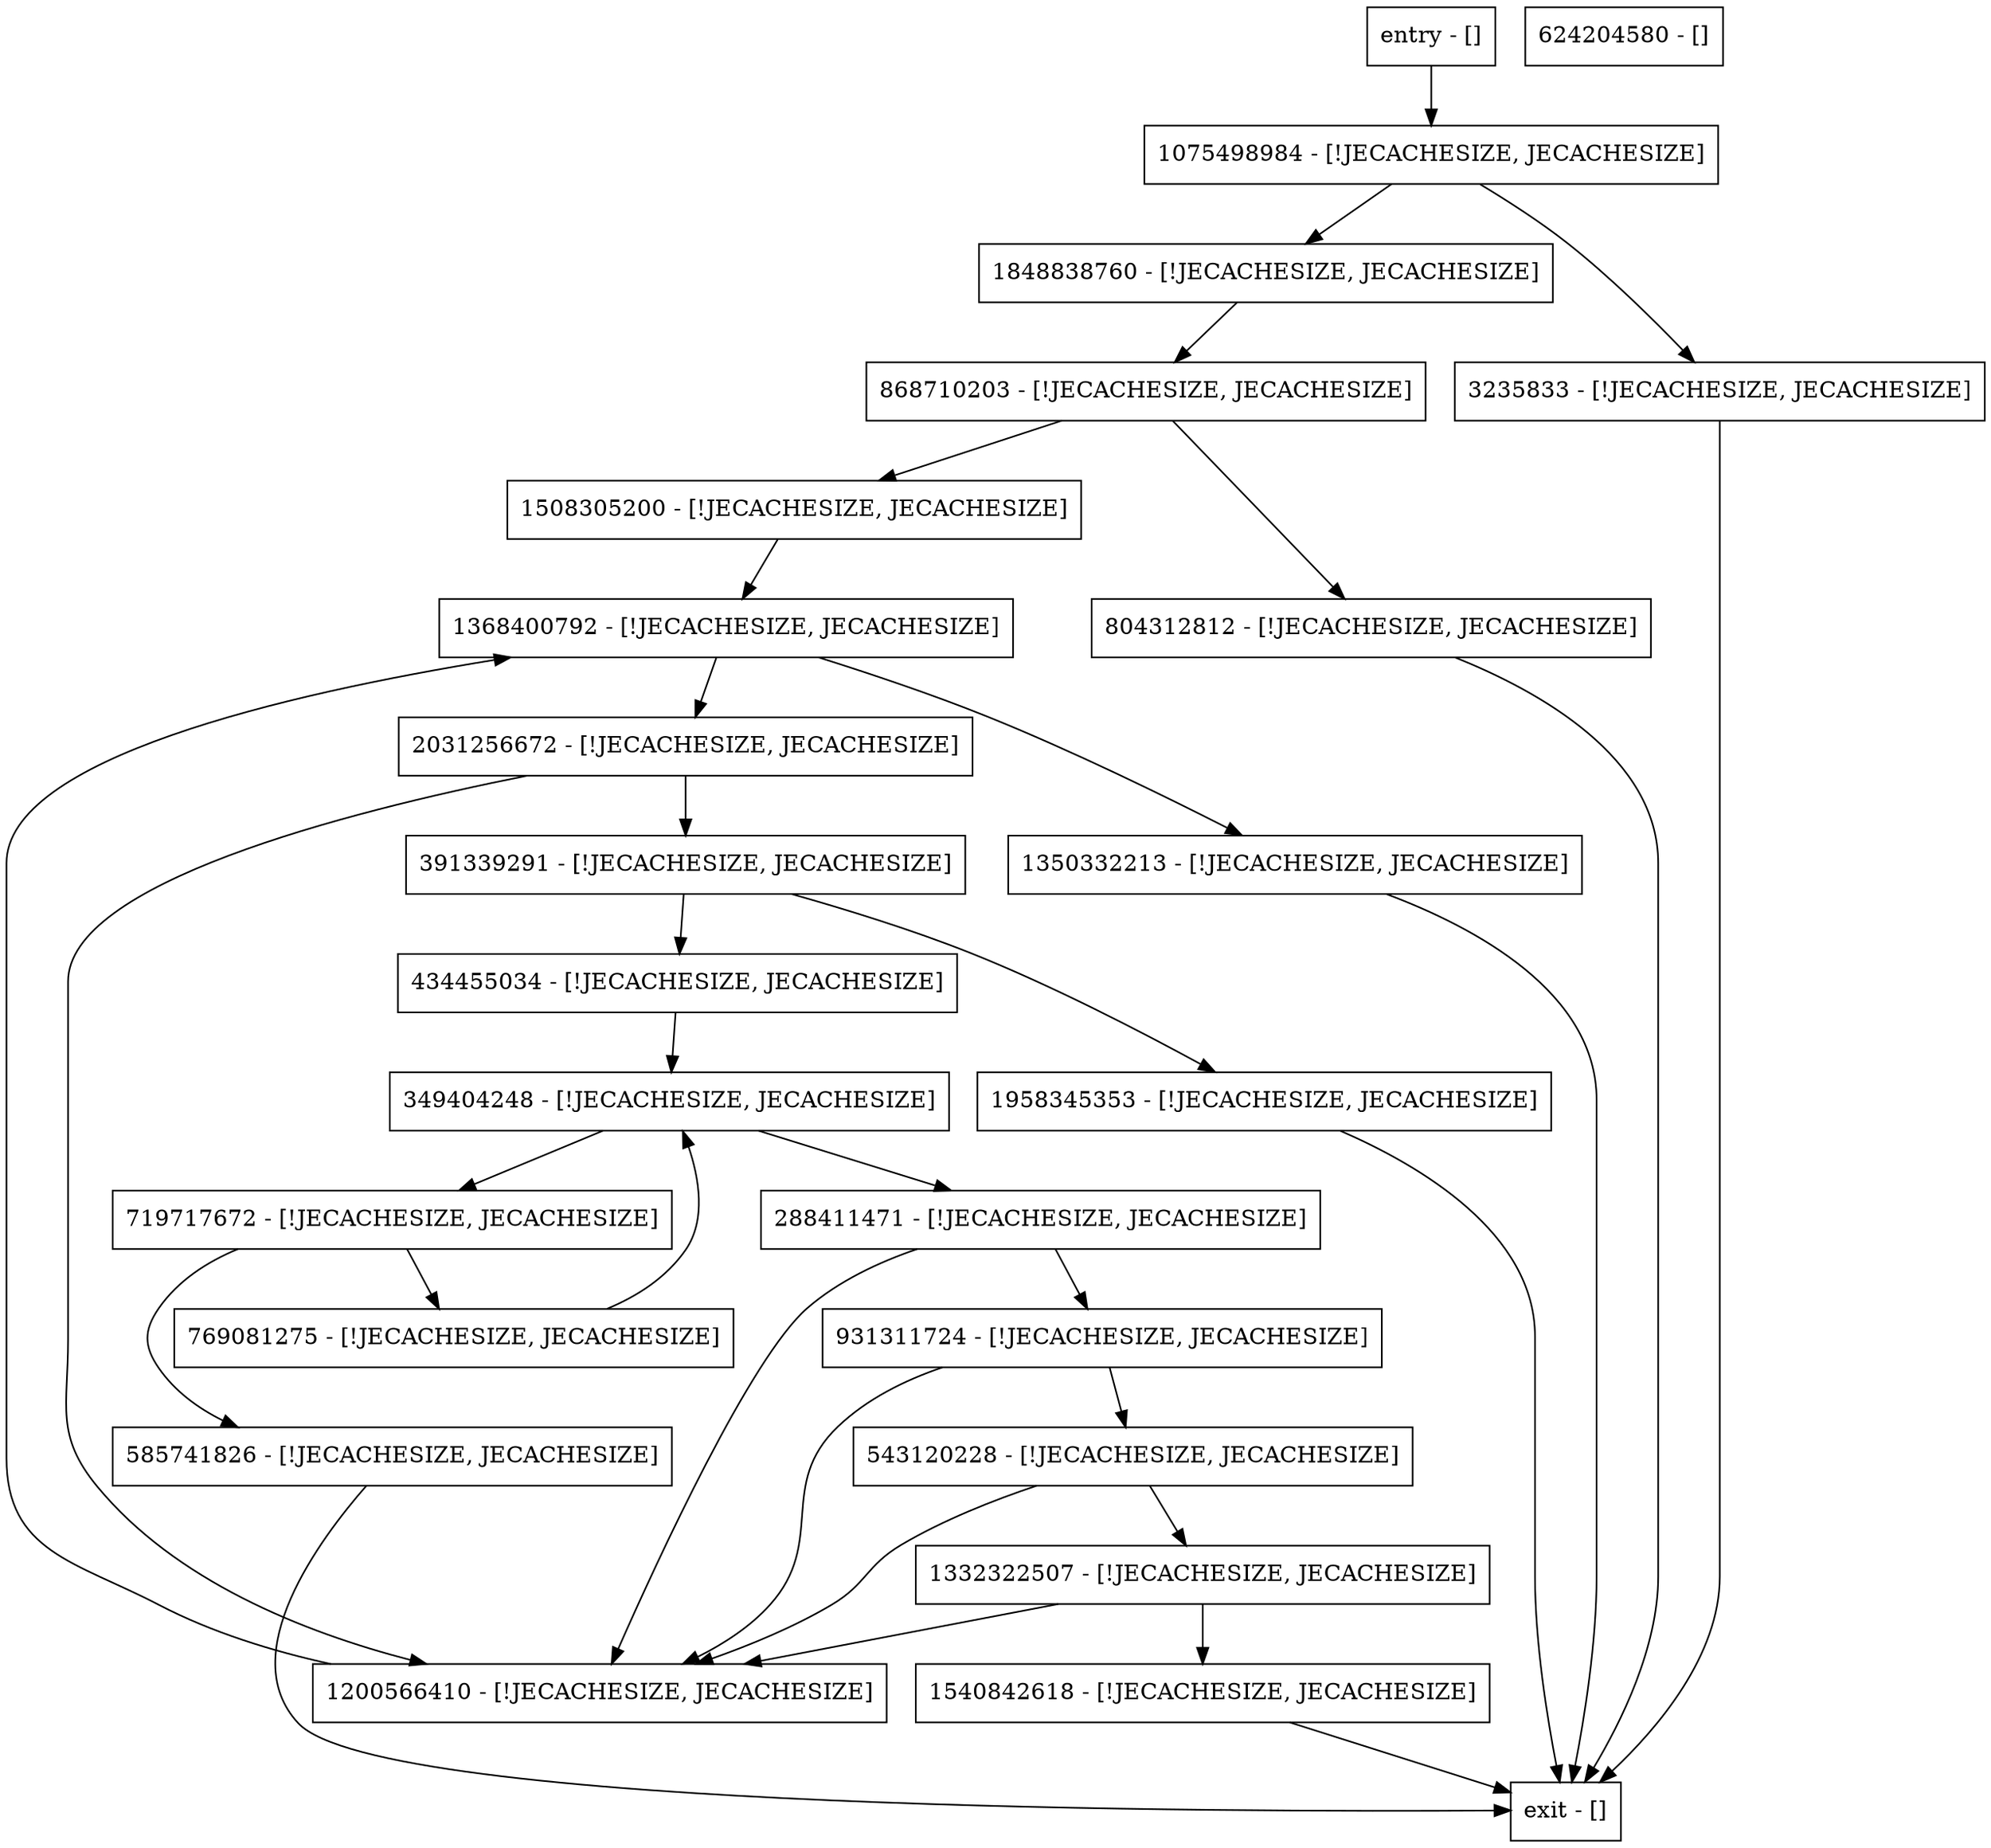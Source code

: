digraph hasCycleInternal {
node [shape=record];
804312812 [label="804312812 - [!JECACHESIZE, JECACHESIZE]"];
1368400792 [label="1368400792 - [!JECACHESIZE, JECACHESIZE]"];
719717672 [label="719717672 - [!JECACHESIZE, JECACHESIZE]"];
1848838760 [label="1848838760 - [!JECACHESIZE, JECACHESIZE]"];
1332322507 [label="1332322507 - [!JECACHESIZE, JECACHESIZE]"];
2031256672 [label="2031256672 - [!JECACHESIZE, JECACHESIZE]"];
769081275 [label="769081275 - [!JECACHESIZE, JECACHESIZE]"];
1200566410 [label="1200566410 - [!JECACHESIZE, JECACHESIZE]"];
624204580 [label="624204580 - []"];
434455034 [label="434455034 - [!JECACHESIZE, JECACHESIZE]"];
1075498984 [label="1075498984 - [!JECACHESIZE, JECACHESIZE]"];
1350332213 [label="1350332213 - [!JECACHESIZE, JECACHESIZE]"];
391339291 [label="391339291 - [!JECACHESIZE, JECACHESIZE]"];
585741826 [label="585741826 - [!JECACHESIZE, JECACHESIZE]"];
3235833 [label="3235833 - [!JECACHESIZE, JECACHESIZE]"];
868710203 [label="868710203 - [!JECACHESIZE, JECACHESIZE]"];
1540842618 [label="1540842618 - [!JECACHESIZE, JECACHESIZE]"];
931311724 [label="931311724 - [!JECACHESIZE, JECACHESIZE]"];
543120228 [label="543120228 - [!JECACHESIZE, JECACHESIZE]"];
1958345353 [label="1958345353 - [!JECACHESIZE, JECACHESIZE]"];
349404248 [label="349404248 - [!JECACHESIZE, JECACHESIZE]"];
288411471 [label="288411471 - [!JECACHESIZE, JECACHESIZE]"];
entry [label="entry - []"];
exit [label="exit - []"];
1508305200 [label="1508305200 - [!JECACHESIZE, JECACHESIZE]"];
entry;
exit;
804312812 -> exit;
1368400792 -> 1350332213;
1368400792 -> 2031256672;
719717672 -> 769081275;
719717672 -> 585741826;
1848838760 -> 868710203;
1332322507 -> 1540842618;
1332322507 -> 1200566410;
2031256672 -> 391339291;
2031256672 -> 1200566410;
769081275 -> 349404248;
1200566410 -> 1368400792;
434455034 -> 349404248;
1075498984 -> 3235833;
1075498984 -> 1848838760;
1350332213 -> exit;
391339291 -> 434455034;
391339291 -> 1958345353;
585741826 -> exit;
3235833 -> exit;
868710203 -> 804312812;
868710203 -> 1508305200;
1540842618 -> exit;
931311724 -> 543120228;
931311724 -> 1200566410;
543120228 -> 1332322507;
543120228 -> 1200566410;
1958345353 -> exit;
349404248 -> 719717672;
349404248 -> 288411471;
288411471 -> 931311724;
288411471 -> 1200566410;
entry -> 1075498984;
1508305200 -> 1368400792;
}
